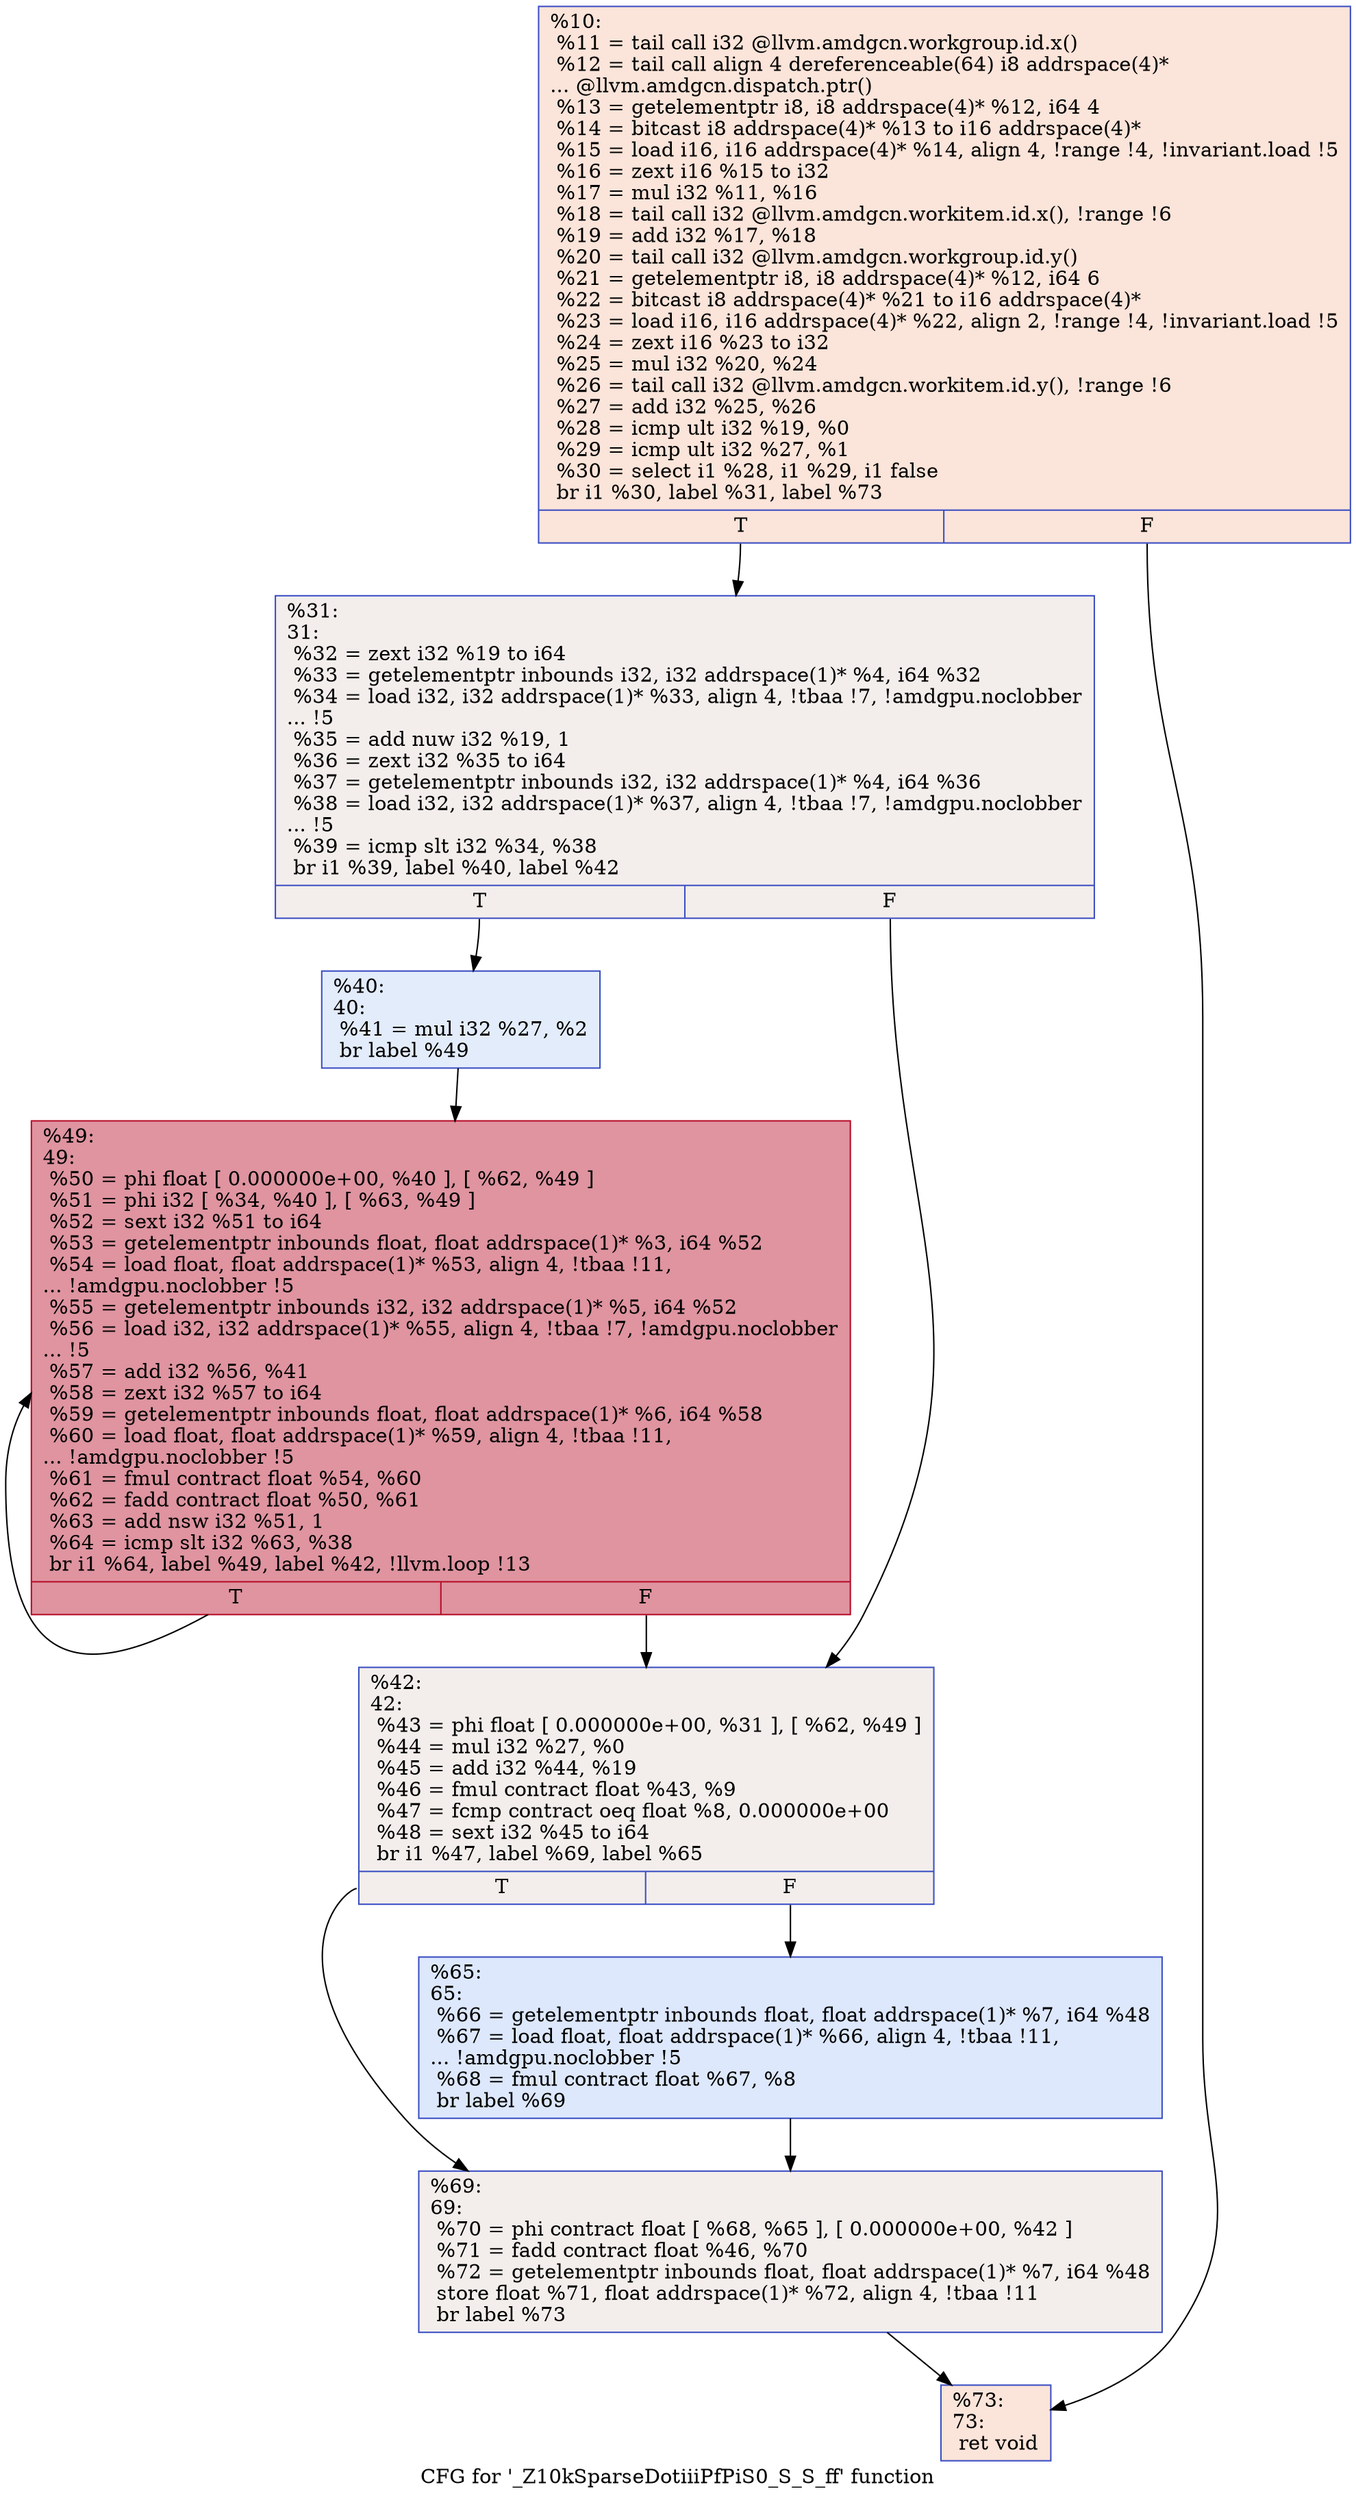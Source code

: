 digraph "CFG for '_Z10kSparseDotiiiPfPiS0_S_S_ff' function" {
	label="CFG for '_Z10kSparseDotiiiPfPiS0_S_S_ff' function";

	Node0x473a170 [shape=record,color="#3d50c3ff", style=filled, fillcolor="#f5c1a970",label="{%10:\l  %11 = tail call i32 @llvm.amdgcn.workgroup.id.x()\l  %12 = tail call align 4 dereferenceable(64) i8 addrspace(4)*\l... @llvm.amdgcn.dispatch.ptr()\l  %13 = getelementptr i8, i8 addrspace(4)* %12, i64 4\l  %14 = bitcast i8 addrspace(4)* %13 to i16 addrspace(4)*\l  %15 = load i16, i16 addrspace(4)* %14, align 4, !range !4, !invariant.load !5\l  %16 = zext i16 %15 to i32\l  %17 = mul i32 %11, %16\l  %18 = tail call i32 @llvm.amdgcn.workitem.id.x(), !range !6\l  %19 = add i32 %17, %18\l  %20 = tail call i32 @llvm.amdgcn.workgroup.id.y()\l  %21 = getelementptr i8, i8 addrspace(4)* %12, i64 6\l  %22 = bitcast i8 addrspace(4)* %21 to i16 addrspace(4)*\l  %23 = load i16, i16 addrspace(4)* %22, align 2, !range !4, !invariant.load !5\l  %24 = zext i16 %23 to i32\l  %25 = mul i32 %20, %24\l  %26 = tail call i32 @llvm.amdgcn.workitem.id.y(), !range !6\l  %27 = add i32 %25, %26\l  %28 = icmp ult i32 %19, %0\l  %29 = icmp ult i32 %27, %1\l  %30 = select i1 %28, i1 %29, i1 false\l  br i1 %30, label %31, label %73\l|{<s0>T|<s1>F}}"];
	Node0x473a170:s0 -> Node0x473e750;
	Node0x473a170:s1 -> Node0x473e7e0;
	Node0x473e750 [shape=record,color="#3d50c3ff", style=filled, fillcolor="#e3d9d370",label="{%31:\l31:                                               \l  %32 = zext i32 %19 to i64\l  %33 = getelementptr inbounds i32, i32 addrspace(1)* %4, i64 %32\l  %34 = load i32, i32 addrspace(1)* %33, align 4, !tbaa !7, !amdgpu.noclobber\l... !5\l  %35 = add nuw i32 %19, 1\l  %36 = zext i32 %35 to i64\l  %37 = getelementptr inbounds i32, i32 addrspace(1)* %4, i64 %36\l  %38 = load i32, i32 addrspace(1)* %37, align 4, !tbaa !7, !amdgpu.noclobber\l... !5\l  %39 = icmp slt i32 %34, %38\l  br i1 %39, label %40, label %42\l|{<s0>T|<s1>F}}"];
	Node0x473e750:s0 -> Node0x473f640;
	Node0x473e750:s1 -> Node0x473f6d0;
	Node0x473f640 [shape=record,color="#3d50c3ff", style=filled, fillcolor="#bfd3f670",label="{%40:\l40:                                               \l  %41 = mul i32 %27, %2\l  br label %49\l}"];
	Node0x473f640 -> Node0x473f8a0;
	Node0x473f6d0 [shape=record,color="#3d50c3ff", style=filled, fillcolor="#e3d9d370",label="{%42:\l42:                                               \l  %43 = phi float [ 0.000000e+00, %31 ], [ %62, %49 ]\l  %44 = mul i32 %27, %0\l  %45 = add i32 %44, %19\l  %46 = fmul contract float %43, %9\l  %47 = fcmp contract oeq float %8, 0.000000e+00\l  %48 = sext i32 %45 to i64\l  br i1 %47, label %69, label %65\l|{<s0>T|<s1>F}}"];
	Node0x473f6d0:s0 -> Node0x4740740;
	Node0x473f6d0:s1 -> Node0x47407d0;
	Node0x473f8a0 [shape=record,color="#b70d28ff", style=filled, fillcolor="#b70d2870",label="{%49:\l49:                                               \l  %50 = phi float [ 0.000000e+00, %40 ], [ %62, %49 ]\l  %51 = phi i32 [ %34, %40 ], [ %63, %49 ]\l  %52 = sext i32 %51 to i64\l  %53 = getelementptr inbounds float, float addrspace(1)* %3, i64 %52\l  %54 = load float, float addrspace(1)* %53, align 4, !tbaa !11,\l... !amdgpu.noclobber !5\l  %55 = getelementptr inbounds i32, i32 addrspace(1)* %5, i64 %52\l  %56 = load i32, i32 addrspace(1)* %55, align 4, !tbaa !7, !amdgpu.noclobber\l... !5\l  %57 = add i32 %56, %41\l  %58 = zext i32 %57 to i64\l  %59 = getelementptr inbounds float, float addrspace(1)* %6, i64 %58\l  %60 = load float, float addrspace(1)* %59, align 4, !tbaa !11,\l... !amdgpu.noclobber !5\l  %61 = fmul contract float %54, %60\l  %62 = fadd contract float %50, %61\l  %63 = add nsw i32 %51, 1\l  %64 = icmp slt i32 %63, %38\l  br i1 %64, label %49, label %42, !llvm.loop !13\l|{<s0>T|<s1>F}}"];
	Node0x473f8a0:s0 -> Node0x473f8a0;
	Node0x473f8a0:s1 -> Node0x473f6d0;
	Node0x47407d0 [shape=record,color="#3d50c3ff", style=filled, fillcolor="#b2ccfb70",label="{%65:\l65:                                               \l  %66 = getelementptr inbounds float, float addrspace(1)* %7, i64 %48\l  %67 = load float, float addrspace(1)* %66, align 4, !tbaa !11,\l... !amdgpu.noclobber !5\l  %68 = fmul contract float %67, %8\l  br label %69\l}"];
	Node0x47407d0 -> Node0x4740740;
	Node0x4740740 [shape=record,color="#3d50c3ff", style=filled, fillcolor="#e3d9d370",label="{%69:\l69:                                               \l  %70 = phi contract float [ %68, %65 ], [ 0.000000e+00, %42 ]\l  %71 = fadd contract float %46, %70\l  %72 = getelementptr inbounds float, float addrspace(1)* %7, i64 %48\l  store float %71, float addrspace(1)* %72, align 4, !tbaa !11\l  br label %73\l}"];
	Node0x4740740 -> Node0x473e7e0;
	Node0x473e7e0 [shape=record,color="#3d50c3ff", style=filled, fillcolor="#f5c1a970",label="{%73:\l73:                                               \l  ret void\l}"];
}

